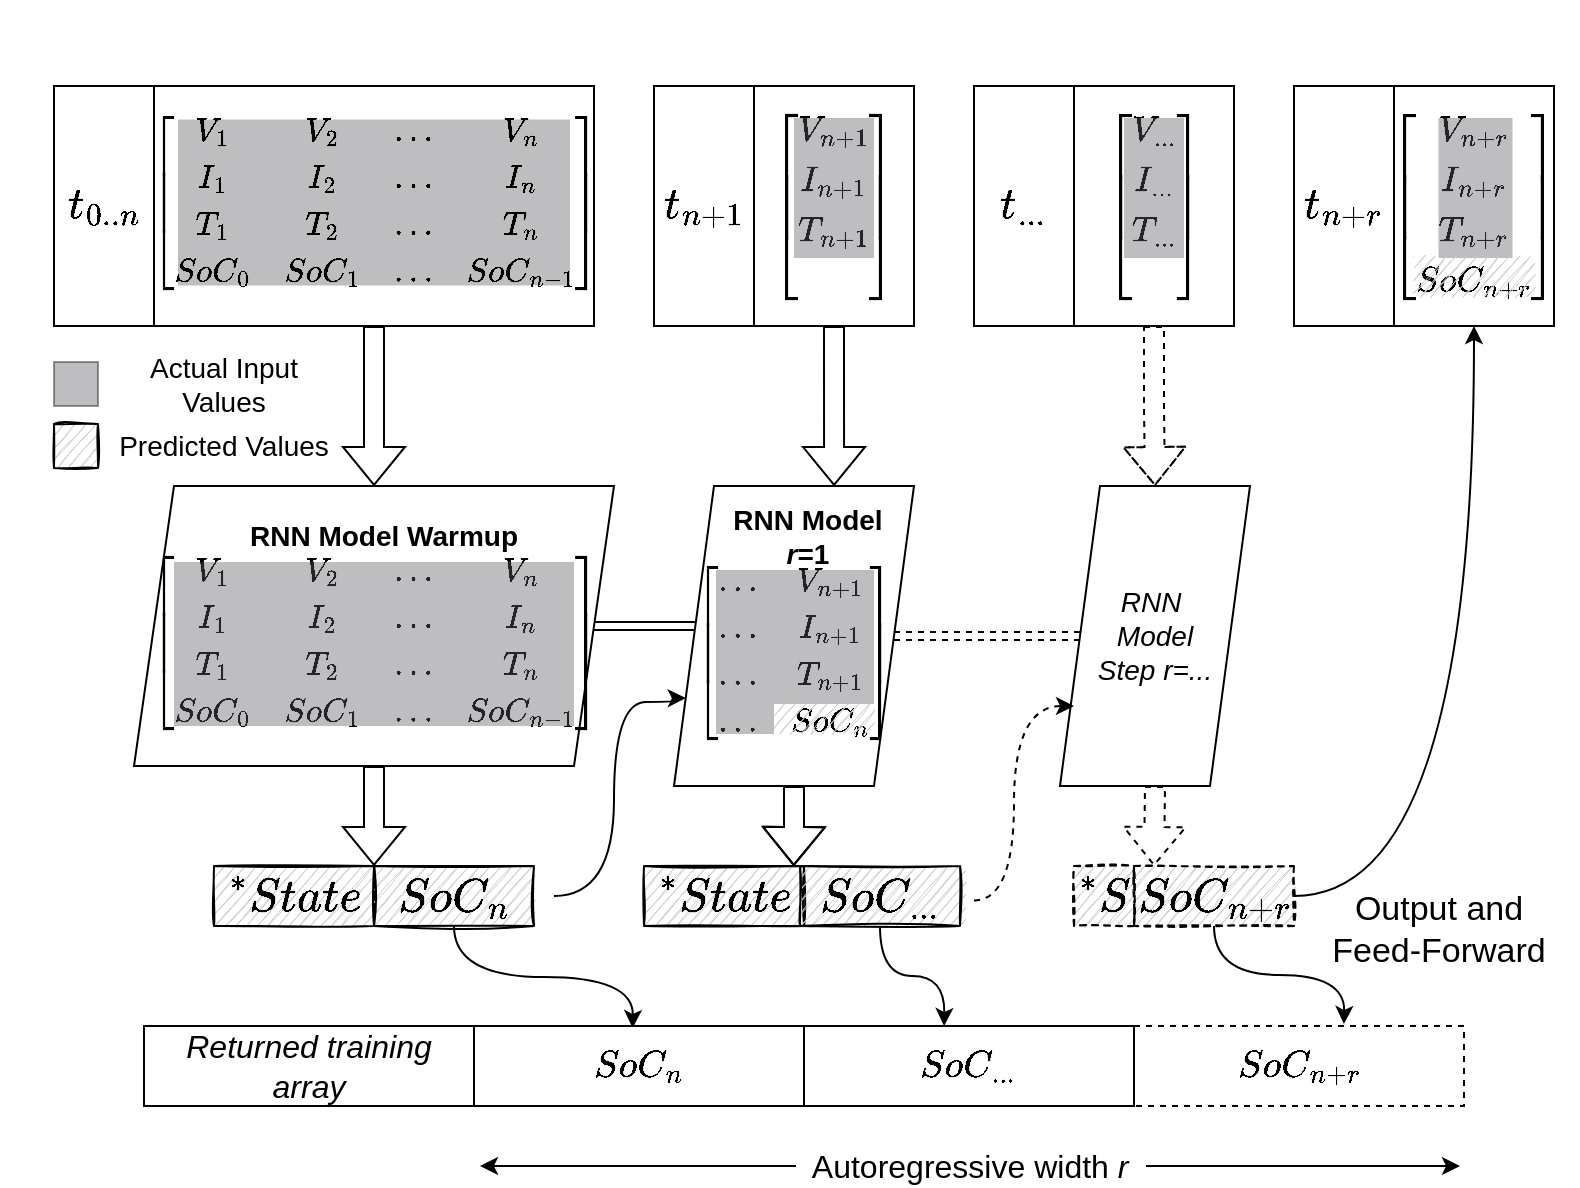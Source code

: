 <mxfile version="24.7.2" type="embed" pages="2">
  <diagram id="crZ2BiG9OzMMsOEU3VeB" name="Training">
    <mxGraphModel grid="1" page="1" gridSize="10" guides="1" tooltips="1" connect="1" arrows="1" fold="1" pageScale="1" pageWidth="850" pageHeight="1100" background="none" math="1" shadow="0">
      <root>
        <mxCell id="0" />
        <mxCell id="1" parent="0" />
        <mxCell id="o94pe0dCOO36k_xuupqW-1" style="edgeStyle=orthogonalEdgeStyle;rounded=0;orthogonalLoop=1;jettySize=auto;html=1;exitX=0.5;exitY=1;exitDx=0;exitDy=0;shape=flexArrow;" edge="1" parent="1" source="XCDZrhgdnTNGIZVOhDFO-3" target="XCDZrhgdnTNGIZVOhDFO-10">
          <mxGeometry relative="1" as="geometry" />
        </mxCell>
        <mxCell id="XCDZrhgdnTNGIZVOhDFO-3" value="" style="rounded=0;whiteSpace=wrap;html=1;" vertex="1" parent="1">
          <mxGeometry x="94" y="44" width="220" height="120" as="geometry" />
        </mxCell>
        <mxCell id="XCDZrhgdnTNGIZVOhDFO-7" value="&lt;font style=&quot;font-size: 19px;&quot;&gt;$$t_{0..n}$$&lt;/font&gt;" style="rounded=0;whiteSpace=wrap;html=1;" vertex="1" parent="1">
          <mxGeometry x="44" y="44" width="50" height="120" as="geometry" />
        </mxCell>
        <mxCell id="o94pe0dCOO36k_xuupqW-10" style="edgeStyle=orthogonalEdgeStyle;shape=flexArrow;rounded=0;orthogonalLoop=1;jettySize=auto;html=1;exitX=0.5;exitY=1;exitDx=0;exitDy=0;entryX=0.667;entryY=0;entryDx=0;entryDy=0;entryPerimeter=0;" edge="1" parent="1" source="XCDZrhgdnTNGIZVOhDFO-8" target="o94pe0dCOO36k_xuupqW-2">
          <mxGeometry relative="1" as="geometry" />
        </mxCell>
        <mxCell id="XCDZrhgdnTNGIZVOhDFO-8" value="&lt;font style=&quot;font-size: 15px;&quot;&gt;\begin{bmatrix}&lt;br&gt;V_{n+1} \\&lt;br&gt;I_{n+1} \\&lt;br&gt;T_{n+1} \\&lt;br&gt;\\&lt;br&gt;\end{bmatrix}&lt;/font&gt;" style="rounded=0;whiteSpace=wrap;html=1;" vertex="1" parent="1">
          <mxGeometry x="394" y="44" width="80" height="120" as="geometry" />
        </mxCell>
        <mxCell id="o94pe0dCOO36k_xuupqW-9" style="edgeStyle=orthogonalEdgeStyle;shape=flexArrow;rounded=0;orthogonalLoop=1;jettySize=auto;html=1;exitX=0.5;exitY=1;exitDx=0;exitDy=0;entryX=1;entryY=0;entryDx=0;entryDy=0;" edge="1" parent="1" source="XCDZrhgdnTNGIZVOhDFO-10" target="XCDZrhgdnTNGIZVOhDFO-35">
          <mxGeometry relative="1" as="geometry" />
        </mxCell>
        <mxCell id="o94pe0dCOO36k_xuupqW-14" style="edgeStyle=orthogonalEdgeStyle;curved=1;rounded=0;orthogonalLoop=1;jettySize=auto;html=1;exitX=1;exitY=0.5;exitDx=0;exitDy=0;entryX=0.222;entryY=0.467;entryDx=0;entryDy=0;entryPerimeter=0;shape=link;" edge="1" parent="1" source="XCDZrhgdnTNGIZVOhDFO-10" target="o94pe0dCOO36k_xuupqW-2">
          <mxGeometry relative="1" as="geometry" />
        </mxCell>
        <mxCell id="XCDZrhgdnTNGIZVOhDFO-10" value="&lt;font style=&quot;font-size: 14px;&quot;&gt;&lt;br&gt;\begin{bmatrix}V_{1} &amp;amp; V_{2} &amp;amp; ... &amp;amp; V_{n} \\&lt;br&gt;I_{1} &amp;amp; I_{2} &amp;amp; ... &amp;amp; I_{n} \\&lt;br&gt;T_{1} &amp;amp; T_{2} &amp;amp; ... &amp;amp; T_{n} \\&lt;br&gt;SoC_{0} &amp;amp; SoC_{1} &amp;amp; ... &amp;amp; SoC_{n-1} &lt;br&gt;&lt;br&gt;\end{bmatrix}&lt;/font&gt;" style="shape=parallelogram;perimeter=parallelogramPerimeter;whiteSpace=wrap;html=1;fixedSize=1;" vertex="1" parent="1">
          <mxGeometry x="84" y="244" width="240" height="140" as="geometry" />
        </mxCell>
        <mxCell id="XCDZrhgdnTNGIZVOhDFO-18" value="&lt;font style=&quot;font-size: 19px;&quot;&gt;$$t_{n+1}$$&lt;/font&gt;" style="rounded=0;whiteSpace=wrap;html=1;" vertex="1" parent="1">
          <mxGeometry x="344" y="44" width="50" height="120" as="geometry" />
        </mxCell>
        <mxCell id="o94pe0dCOO36k_xuupqW-16" style="edgeStyle=orthogonalEdgeStyle;shape=flexArrow;curved=1;rounded=0;orthogonalLoop=1;jettySize=auto;html=1;exitX=0.5;exitY=1;exitDx=0;exitDy=0;entryX=0.5;entryY=0;entryDx=0;entryDy=0;dashed=1;" edge="1" parent="1" source="XCDZrhgdnTNGIZVOhDFO-24" target="o94pe0dCOO36k_xuupqW-3">
          <mxGeometry relative="1" as="geometry" />
        </mxCell>
        <mxCell id="XCDZrhgdnTNGIZVOhDFO-24" value="&lt;font style=&quot;font-size: 15px;&quot;&gt;\begin{bmatrix}&lt;br&gt;V_{...} \\&lt;br&gt;I_{...} \\&lt;br&gt;T_{...} \\&lt;br&gt;\\&lt;br&gt;\end{bmatrix}&lt;/font&gt;" style="rounded=0;whiteSpace=wrap;html=1;" vertex="1" parent="1">
          <mxGeometry x="554" y="44" width="80" height="120" as="geometry" />
        </mxCell>
        <mxCell id="XCDZrhgdnTNGIZVOhDFO-26" value="&lt;font style=&quot;font-size: 19px;&quot;&gt;$$t_{...}$$&lt;/font&gt;" style="rounded=0;whiteSpace=wrap;html=1;" vertex="1" parent="1">
          <mxGeometry x="504" y="44" width="50" height="120" as="geometry" />
        </mxCell>
        <mxCell id="XCDZrhgdnTNGIZVOhDFO-29" value="&lt;font style=&quot;font-size: 15px;&quot;&gt;\begin{bmatrix}&lt;br&gt;V_{n+r} \\&lt;br&gt;I_{n+r} \\&lt;br&gt;T_{n+r} \\&lt;br&gt;SoC_{n+r}&lt;br&gt;\end{bmatrix}&lt;/font&gt;" style="rounded=0;whiteSpace=wrap;html=1;" vertex="1" parent="1">
          <mxGeometry x="714" y="44" width="80" height="120" as="geometry" />
        </mxCell>
        <mxCell id="XCDZrhgdnTNGIZVOhDFO-31" value="&lt;font style=&quot;font-size: 19px;&quot;&gt;$$t_{n+r}$$&lt;/font&gt;" style="rounded=0;whiteSpace=wrap;html=1;" vertex="1" parent="1">
          <mxGeometry x="664" y="44" width="50" height="120" as="geometry" />
        </mxCell>
        <mxCell id="o94pe0dCOO36k_xuupqW-13" style="edgeStyle=orthogonalEdgeStyle;rounded=0;orthogonalLoop=1;jettySize=auto;html=1;entryX=0.049;entryY=0.707;entryDx=0;entryDy=0;curved=1;entryPerimeter=0;" edge="1" parent="1" target="o94pe0dCOO36k_xuupqW-2">
          <mxGeometry relative="1" as="geometry">
            <mxPoint x="294" y="449" as="sourcePoint" />
            <Array as="points">
              <mxPoint x="324" y="449" />
              <mxPoint x="324" y="352" />
              <mxPoint x="356" y="352" />
              <mxPoint x="356" y="350" />
            </Array>
          </mxGeometry>
        </mxCell>
        <mxCell id="LXa0vXEpqSa32Kdq04du-18" style="edgeStyle=orthogonalEdgeStyle;curved=1;rounded=0;orthogonalLoop=1;jettySize=auto;html=1;exitX=0.5;exitY=1;exitDx=0;exitDy=0;entryX=0.374;entryY=0.025;entryDx=0;entryDy=0;entryPerimeter=0;" edge="1" parent="1" source="qJxFbucAZ7PiT_9XROfE-13">
          <mxGeometry relative="1" as="geometry">
            <mxPoint x="333.32" y="515" as="targetPoint" />
            <mxPoint x="244" y="464" as="sourcePoint" />
          </mxGeometry>
        </mxCell>
        <mxCell id="XCDZrhgdnTNGIZVOhDFO-35" value="&lt;font style=&quot;font-size: 20px;&quot;&gt;$$^{*}State$$&lt;/font&gt;" style="rounded=0;whiteSpace=wrap;html=1;shadow=0;sketch=1;glass=0;fillColor=#CCCCCC;" vertex="1" parent="1">
          <mxGeometry x="124" y="434" width="80" height="30" as="geometry" />
        </mxCell>
        <mxCell id="o94pe0dCOO36k_xuupqW-11" style="edgeStyle=orthogonalEdgeStyle;shape=flexArrow;rounded=0;orthogonalLoop=1;jettySize=auto;html=1;exitX=0.5;exitY=1;exitDx=0;exitDy=0;entryX=0.936;entryY=0;entryDx=0;entryDy=0;entryPerimeter=0;" edge="1" parent="1" source="o94pe0dCOO36k_xuupqW-2" target="EohAjiDOjax6y5xtBRDv-12">
          <mxGeometry relative="1" as="geometry">
            <mxPoint x="419" y="434" as="targetPoint" />
          </mxGeometry>
        </mxCell>
        <mxCell id="o94pe0dCOO36k_xuupqW-20" style="edgeStyle=orthogonalEdgeStyle;shape=link;curved=1;rounded=0;orthogonalLoop=1;jettySize=auto;html=1;exitX=1;exitY=0.5;exitDx=0;exitDy=0;dashed=1;" edge="1" parent="1" source="o94pe0dCOO36k_xuupqW-2" target="o94pe0dCOO36k_xuupqW-3">
          <mxGeometry relative="1" as="geometry">
            <mxPoint x="504" y="319" as="targetPoint" />
          </mxGeometry>
        </mxCell>
        <mxCell id="o94pe0dCOO36k_xuupqW-2" value="&lt;font style=&quot;font-size: 14px;&quot;&gt;&lt;br&gt;\begin{bmatrix}&lt;br&gt;&lt;br&gt;... &amp;amp; V_{n+1} \\&lt;br&gt;... &amp;amp; I_{n+1} \\&lt;br&gt;... &amp;amp; T_{n+1} \\&lt;br&gt;... &amp;amp; SoC_{n}&lt;br&gt;&lt;br&gt;\end{bmatrix}&lt;/font&gt;" style="shape=parallelogram;perimeter=parallelogramPerimeter;whiteSpace=wrap;html=1;fixedSize=1;" vertex="1" parent="1">
          <mxGeometry x="354" y="244" width="120" height="150" as="geometry" />
        </mxCell>
        <mxCell id="o94pe0dCOO36k_xuupqW-19" style="edgeStyle=orthogonalEdgeStyle;shape=flexArrow;curved=1;rounded=0;orthogonalLoop=1;jettySize=auto;html=1;exitX=0.5;exitY=1;exitDx=0;exitDy=0;entryX=0.5;entryY=0;entryDx=0;entryDy=0;dashed=1;" edge="1" parent="1" source="o94pe0dCOO36k_xuupqW-3">
          <mxGeometry relative="1" as="geometry">
            <mxPoint x="594" y="434" as="targetPoint" />
          </mxGeometry>
        </mxCell>
        <mxCell id="o94pe0dCOO36k_xuupqW-3" value="&lt;div style=&quot;font-size: 14px;&quot;&gt;&lt;font style=&quot;font-size: 14px;&quot;&gt;&lt;i&gt;RNN&amp;nbsp;&lt;/i&gt;&lt;/font&gt;&lt;/div&gt;&lt;div style=&quot;font-size: 14px;&quot;&gt;&lt;font style=&quot;font-size: 14px;&quot;&gt;&lt;i&gt;Model&lt;/i&gt;&lt;/font&gt;&lt;/div&gt;&lt;div style=&quot;font-size: 14px;&quot;&gt;&lt;font style=&quot;font-size: 14px;&quot;&gt;&lt;i&gt;Step r=...&lt;/i&gt;&lt;/font&gt;&lt;/div&gt;" style="shape=parallelogram;perimeter=parallelogramPerimeter;whiteSpace=wrap;html=1;fixedSize=1;" vertex="1" parent="1">
          <mxGeometry x="547" y="244" width="95" height="150" as="geometry" />
        </mxCell>
        <mxCell id="LXa0vXEpqSa32Kdq04du-19" style="edgeStyle=orthogonalEdgeStyle;curved=1;rounded=0;orthogonalLoop=1;jettySize=auto;html=1;exitX=0.5;exitY=1;exitDx=0;exitDy=0;entryX=0.603;entryY=0;entryDx=0;entryDy=0;entryPerimeter=0;" edge="1" parent="1" source="qJxFbucAZ7PiT_9XROfE-17">
          <mxGeometry relative="1" as="geometry">
            <mxPoint x="459" y="464" as="sourcePoint" />
            <mxPoint x="489.04" y="514" as="targetPoint" />
          </mxGeometry>
        </mxCell>
        <mxCell id="LXa0vXEpqSa32Kdq04du-20" style="edgeStyle=orthogonalEdgeStyle;curved=1;rounded=0;orthogonalLoop=1;jettySize=auto;html=1;exitX=0.5;exitY=1;exitDx=0;exitDy=0;entryX=0.897;entryY=-0.025;entryDx=0;entryDy=0;entryPerimeter=0;" edge="1" parent="1" source="qJxFbucAZ7PiT_9XROfE-24">
          <mxGeometry relative="1" as="geometry">
            <mxPoint x="688.96" y="513" as="targetPoint" />
            <mxPoint x="624" y="464" as="sourcePoint" />
          </mxGeometry>
        </mxCell>
        <mxCell id="QkKc4coWP-6dHhCVXp6O-1" style="edgeStyle=orthogonalEdgeStyle;curved=1;rounded=0;orthogonalLoop=1;jettySize=auto;html=1;exitX=1;exitY=0.5;exitDx=0;exitDy=0;entryX=0.5;entryY=1;entryDx=0;entryDy=0;strokeColor=#000000;" edge="1" parent="1" source="qJxFbucAZ7PiT_9XROfE-24" target="XCDZrhgdnTNGIZVOhDFO-29">
          <mxGeometry relative="1" as="geometry">
            <mxPoint x="664" y="449" as="sourcePoint" />
          </mxGeometry>
        </mxCell>
        <mxCell id="o94pe0dCOO36k_xuupqW-24" value="&lt;font style=&quot;font-size: 20px;&quot;&gt;$$^{*}S$$&lt;/font&gt;" style="rounded=0;whiteSpace=wrap;html=1;shadow=0;sketch=1;glass=0;fillColor=#CCCCCC;dashed=1;" vertex="1" parent="1">
          <mxGeometry x="554" y="434" width="30" height="30" as="geometry" />
        </mxCell>
        <mxCell id="EohAjiDOjax6y5xtBRDv-3" value="" style="shape=image;html=1;verticalAlign=top;verticalLabelPosition=bottom;labelBackgroundColor=#ffffff;imageAspect=0;aspect=fixed;image=https://cdn4.iconfinder.com/data/icons/developer-set-3/128/sc1-128.png;sketch=1;strokeColor=#000000;fillColor=#CCCCCC;" vertex="1" parent="1">
          <mxGeometry x="94" y="424" width="50" height="50" as="geometry" />
        </mxCell>
        <mxCell id="EohAjiDOjax6y5xtBRDv-4" value="" style="shape=image;html=1;verticalAlign=top;verticalLabelPosition=bottom;labelBackgroundColor=#ffffff;imageAspect=0;aspect=fixed;image=https://cdn4.iconfinder.com/data/icons/developer-set-3/128/sc2-128.png;sketch=1;strokeColor=#000000;fillColor=#CCCCCC;" vertex="1" parent="1">
          <mxGeometry x="264" y="424" width="50" height="50" as="geometry" />
        </mxCell>
        <mxCell id="EohAjiDOjax6y5xtBRDv-12" value="&lt;font style=&quot;font-size: 20px;&quot;&gt;$$^{*}State$$&lt;/font&gt;" style="rounded=0;whiteSpace=wrap;html=1;shadow=0;sketch=1;glass=0;fillColor=#CCCCCC;" vertex="1" parent="1">
          <mxGeometry x="339" y="434" width="80" height="30" as="geometry" />
        </mxCell>
        <mxCell id="EohAjiDOjax6y5xtBRDv-13" value="" style="shape=image;html=1;verticalAlign=top;verticalLabelPosition=bottom;labelBackgroundColor=#ffffff;imageAspect=0;aspect=fixed;image=https://cdn4.iconfinder.com/data/icons/developer-set-3/128/sc1-128.png;sketch=1;strokeColor=#000000;fillColor=#CCCCCC;" vertex="1" parent="1">
          <mxGeometry x="309" y="424" width="50" height="50" as="geometry" />
        </mxCell>
        <mxCell id="EohAjiDOjax6y5xtBRDv-14" value="" style="shape=image;html=1;verticalAlign=top;verticalLabelPosition=bottom;labelBackgroundColor=#ffffff;imageAspect=0;aspect=fixed;image=https://cdn4.iconfinder.com/data/icons/developer-set-3/128/sc2-128.png;sketch=1;strokeColor=#000000;fillColor=#CCCCCC;" vertex="1" parent="1">
          <mxGeometry x="479" y="424" width="50" height="50" as="geometry" />
        </mxCell>
        <mxCell id="EohAjiDOjax6y5xtBRDv-15" style="edgeStyle=orthogonalEdgeStyle;rounded=0;orthogonalLoop=1;jettySize=auto;html=1;curved=1;dashed=1;" edge="1" parent="1">
          <mxGeometry relative="1" as="geometry">
            <mxPoint x="504" y="451.19" as="sourcePoint" />
            <mxPoint x="554" y="354" as="targetPoint" />
            <Array as="points">
              <mxPoint x="524" y="451" />
              <mxPoint x="524" y="354" />
            </Array>
          </mxGeometry>
        </mxCell>
        <mxCell id="QkKc4coWP-6dHhCVXp6O-2" value="&lt;div style=&quot;font-size: 17px;&quot;&gt;&lt;font style=&quot;font-size: 17px;&quot;&gt;Output and &lt;br&gt;&lt;/font&gt;&lt;/div&gt;&lt;div style=&quot;font-size: 17px;&quot;&gt;&lt;font style=&quot;font-size: 17px;&quot;&gt;Feed-Forward&lt;/font&gt;&lt;/div&gt;" style="text;html=1;align=center;verticalAlign=middle;resizable=0;points=[];autosize=1;strokeColor=none;" vertex="1" parent="1">
          <mxGeometry x="666" y="441" width="140" height="50" as="geometry" />
        </mxCell>
        <mxCell id="ad8eQGUpzs7Xfykc0ktB-1" value="&lt;font style=&quot;font-size: 16px;&quot;&gt;$$SoC_{n+r}$$&lt;/font&gt;" style="rounded=0;whiteSpace=wrap;html=1;dashed=1;sketch=0;strokeColor=#000000;" vertex="1" parent="1">
          <mxGeometry x="584" y="514" width="165" height="40" as="geometry" />
        </mxCell>
        <mxCell id="ad8eQGUpzs7Xfykc0ktB-2" value="&lt;font style=&quot;font-size: 16px;&quot;&gt;$$SoC_{...}$$&lt;/font&gt;" style="rounded=0;whiteSpace=wrap;html=1;sketch=0;strokeColor=#000000;" vertex="1" parent="1">
          <mxGeometry x="419" y="514" width="165" height="40" as="geometry" />
        </mxCell>
        <mxCell id="ad8eQGUpzs7Xfykc0ktB-3" value="&lt;font style=&quot;font-size: 16px;&quot;&gt;$$SoC_{n}$$&lt;/font&gt;" style="rounded=0;whiteSpace=wrap;html=1;sketch=0;strokeColor=#000000;" vertex="1" parent="1">
          <mxGeometry x="254" y="514" width="165" height="40" as="geometry" />
        </mxCell>
        <mxCell id="ad8eQGUpzs7Xfykc0ktB-4" value="&lt;font style=&quot;font-size: 16px;&quot;&gt;&lt;i&gt;Returned training array&lt;br&gt;&lt;/i&gt;&lt;/font&gt;" style="rounded=0;whiteSpace=wrap;html=1;sketch=0;strokeColor=#000000;" vertex="1" parent="1">
          <mxGeometry x="89" y="514" width="165" height="40" as="geometry" />
        </mxCell>
        <mxCell id="qJxFbucAZ7PiT_9XROfE-2" value="" style="whiteSpace=wrap;html=1;fillColor=#5e5c64;fontColor=#ffffff;strokeColor=none;fillStyle=solid;opacity=40;" vertex="1" parent="1">
          <mxGeometry x="106" y="60.75" width="196" height="83" as="geometry" />
        </mxCell>
        <mxCell id="qJxFbucAZ7PiT_9XROfE-3" value="&lt;font style=&quot;font-size: 16px;&quot;&gt;&amp;nbsp; Autoregressive width &lt;i&gt;r&amp;nbsp;&amp;nbsp;&lt;/i&gt;&lt;/font&gt; " style="endArrow=classic;startArrow=classic;html=1;rounded=0;" edge="1" parent="1">
          <mxGeometry width="50" height="50" relative="1" as="geometry">
            <mxPoint x="257" y="584" as="sourcePoint" />
            <mxPoint x="747" y="584" as="targetPoint" />
          </mxGeometry>
        </mxCell>
        <mxCell id="qJxFbucAZ7PiT_9XROfE-6" value="&lt;font style=&quot;font-size: 14px;&quot;&gt;&lt;b&gt;RNN Model Warmup&lt;/b&gt;&lt;/font&gt;" style="text;html=1;strokeColor=none;fillColor=none;align=center;verticalAlign=middle;whiteSpace=wrap;rounded=0;" vertex="1" parent="1">
          <mxGeometry x="114" y="254" width="190" height="30" as="geometry" />
        </mxCell>
        <mxCell id="qJxFbucAZ7PiT_9XROfE-7" value="&lt;div style=&quot;font-size: 14px;&quot;&gt;&lt;font style=&quot;font-size: 14px;&quot;&gt;&lt;b&gt;RNN Model&lt;/b&gt;&lt;/font&gt;&lt;/div&gt;&lt;div style=&quot;font-size: 14px;&quot;&gt;&lt;font style=&quot;font-size: 14px;&quot;&gt;&lt;b&gt;&lt;i&gt;r&lt;/i&gt;=1&lt;/b&gt;&lt;/font&gt;&lt;/div&gt;" style="text;html=1;strokeColor=none;fillColor=none;align=center;verticalAlign=middle;whiteSpace=wrap;rounded=0;" vertex="1" parent="1">
          <mxGeometry x="346" y="254" width="150" height="30" as="geometry" />
        </mxCell>
        <mxCell id="qJxFbucAZ7PiT_9XROfE-8" value="" style="whiteSpace=wrap;html=1;fillColor=#5e5c64;fontColor=#ffffff;strokeColor=none;fillStyle=solid;opacity=40;" vertex="1" parent="1">
          <mxGeometry x="104" y="282" width="200" height="82" as="geometry" />
        </mxCell>
        <mxCell id="qJxFbucAZ7PiT_9XROfE-9" value="" style="whiteSpace=wrap;html=1;fillColor=#5e5c64;fontColor=#ffffff;strokeColor=none;fillStyle=solid;opacity=40;" vertex="1" parent="1">
          <mxGeometry x="375" y="286" width="79" height="67" as="geometry" />
        </mxCell>
        <mxCell id="qJxFbucAZ7PiT_9XROfE-10" value="" style="whiteSpace=wrap;html=1;fillColor=#5e5c64;fontColor=#ffffff;strokeColor=none;fillStyle=solid;opacity=40;" vertex="1" parent="1">
          <mxGeometry x="414" y="60" width="40" height="70" as="geometry" />
        </mxCell>
        <mxCell id="qJxFbucAZ7PiT_9XROfE-11" value="" style="whiteSpace=wrap;html=1;fillColor=#5e5c64;fontColor=#ffffff;strokeColor=none;fillStyle=solid;opacity=40;" vertex="1" parent="1">
          <mxGeometry x="579" y="60" width="30" height="70" as="geometry" />
        </mxCell>
        <mxCell id="qJxFbucAZ7PiT_9XROfE-12" value="" style="whiteSpace=wrap;html=1;fillColor=#5e5c64;fontColor=#ffffff;strokeColor=none;fillStyle=solid;opacity=40;" vertex="1" parent="1">
          <mxGeometry x="736.25" y="60" width="37" height="70" as="geometry" />
        </mxCell>
        <mxCell id="qJxFbucAZ7PiT_9XROfE-13" value="&lt;div style=&quot;font-size: 13px;&quot;&gt;&lt;font style=&quot;font-size: 20px;&quot;&gt;$$SoC_{n}$$&lt;/font&gt;&lt;/div&gt;" style="rounded=0;whiteSpace=wrap;html=1;shadow=0;sketch=1;glass=0;fillColor=#CCCCCC;" vertex="1" parent="1">
          <mxGeometry x="204" y="434" width="80" height="30" as="geometry" />
        </mxCell>
        <mxCell id="qJxFbucAZ7PiT_9XROfE-15" value="" style="rounded=0;whiteSpace=wrap;html=1;shadow=0;sketch=1;glass=0;fillColor=#CCCCCC;strokeColor=none;" vertex="1" parent="1">
          <mxGeometry x="404" y="353" width="50" height="15" as="geometry" />
        </mxCell>
        <mxCell id="qJxFbucAZ7PiT_9XROfE-16" value="" style="whiteSpace=wrap;html=1;fillColor=#5e5c64;fontColor=#ffffff;strokeColor=none;fillStyle=solid;opacity=40;" vertex="1" parent="1">
          <mxGeometry x="375" y="353" width="29" height="15" as="geometry" />
        </mxCell>
        <mxCell id="qJxFbucAZ7PiT_9XROfE-17" value="&lt;div style=&quot;font-size: 13px;&quot;&gt;&lt;font style=&quot;font-size: 20px;&quot;&gt;$$SoC_{...}$$&lt;/font&gt;&lt;/div&gt;" style="rounded=0;whiteSpace=wrap;html=1;shadow=0;sketch=1;glass=0;fillColor=#CCCCCC;" vertex="1" parent="1">
          <mxGeometry x="417" y="434" width="80" height="30" as="geometry" />
        </mxCell>
        <mxCell id="qJxFbucAZ7PiT_9XROfE-18" value="" style="whiteSpace=wrap;html=1;fillColor=#5e5c64;fontColor=#ffffff;strokeColor=default;fillStyle=solid;opacity=40;" vertex="1" parent="1">
          <mxGeometry x="44" y="182" width="22" height="22" as="geometry" />
        </mxCell>
        <mxCell id="qJxFbucAZ7PiT_9XROfE-19" value="" style="rounded=0;whiteSpace=wrap;html=1;shadow=0;sketch=1;glass=0;fillColor=#CCCCCC;" vertex="1" parent="1">
          <mxGeometry x="44" y="213" width="22" height="22" as="geometry" />
        </mxCell>
        <mxCell id="qJxFbucAZ7PiT_9XROfE-20" value="&lt;font style=&quot;font-size: 14px;&quot;&gt;Actual Input Values&lt;/font&gt;" style="text;html=1;strokeColor=none;fillColor=none;align=center;verticalAlign=middle;whiteSpace=wrap;rounded=0;" vertex="1" parent="1">
          <mxGeometry x="74" y="178" width="110" height="30" as="geometry" />
        </mxCell>
        <mxCell id="qJxFbucAZ7PiT_9XROfE-22" value="&lt;font style=&quot;font-size: 14px;&quot;&gt;Predicted Values&lt;/font&gt;" style="text;html=1;strokeColor=none;fillColor=none;align=center;verticalAlign=middle;whiteSpace=wrap;rounded=0;" vertex="1" parent="1">
          <mxGeometry x="74" y="209" width="110" height="30" as="geometry" />
        </mxCell>
        <mxCell id="qJxFbucAZ7PiT_9XROfE-23" value="" style="rounded=0;whiteSpace=wrap;html=1;shadow=0;sketch=1;glass=0;fillColor=#CCCCCC;strokeColor=none;" vertex="1" parent="1">
          <mxGeometry x="724" y="129" width="60" height="20" as="geometry" />
        </mxCell>
        <mxCell id="qJxFbucAZ7PiT_9XROfE-24" value="&lt;div style=&quot;font-size: 13px;&quot;&gt;&lt;font style=&quot;font-size: 20px;&quot;&gt;$$SoC_{n+r}$$&lt;/font&gt;&lt;/div&gt;" style="rounded=0;whiteSpace=wrap;html=1;shadow=0;sketch=1;glass=0;fillColor=#CCCCCC;dashed=1;" vertex="1" parent="1">
          <mxGeometry x="584" y="434" width="80" height="30" as="geometry" />
        </mxCell>
        <mxCell id="pH9zMusGy0Py452BENZc-5" value="&lt;font style=&quot;font-size: 14px;&quot;&gt;&lt;br&gt;\begin{bmatrix}V_{1} &amp;amp; V_{2} &amp;amp; ... &amp;amp; V_{n} \\&lt;br&gt;I_{1} &amp;amp; I_{2} &amp;amp; ... &amp;amp; I_{n} \\&lt;br&gt;T_{1} &amp;amp; T_{2} &amp;amp; ... &amp;amp; T_{n} \\&lt;br&gt;SoC_{0} &amp;amp; SoC_{1} &amp;amp; ... &amp;amp; SoC_{n-1} \end{bmatrix}&lt;/font&gt;" style="text;html=1;align=center;verticalAlign=middle;whiteSpace=wrap;rounded=0;" vertex="1" parent="1">
          <mxGeometry x="174" y="76.5" width="60" height="34.5" as="geometry" />
        </mxCell>
      </root>
    </mxGraphModel>
  </diagram>
  <diagram id="gzVpmXlE485gArGo9z1c" name="Testing">
    <mxGraphModel dx="957" dy="739" grid="1" gridSize="10" guides="1" tooltips="1" connect="1" arrows="1" fold="1" page="1" pageScale="1" pageWidth="850" pageHeight="1100" math="1" shadow="0">
      <root>
        <mxCell id="hAO7hAi269DrB56qql01-0" />
        <mxCell id="hAO7hAi269DrB56qql01-1" parent="hAO7hAi269DrB56qql01-0" />
        <mxCell id="EoD5F6IBePZIznWZzs-L-0" style="edgeStyle=orthogonalEdgeStyle;rounded=0;orthogonalLoop=1;jettySize=auto;html=1;exitX=0.5;exitY=1;exitDx=0;exitDy=0;shape=flexArrow;" parent="hAO7hAi269DrB56qql01-1" source="EoD5F6IBePZIznWZzs-L-1" target="EoD5F6IBePZIznWZzs-L-7" edge="1">
          <mxGeometry relative="1" as="geometry" />
        </mxCell>
        <mxCell id="EoD5F6IBePZIznWZzs-L-1" value="&lt;br&gt;\begin{bmatrix}V_{1} &amp;amp; V_{2} &amp;amp; ... &amp;amp; V_{n} \\&lt;br&gt;I_{1} &amp;amp; I_{2} &amp;amp; ... &amp;amp; I_{n} \\&lt;br&gt;T_{1} &amp;amp; T_{2} &amp;amp; ... &amp;amp; T_{n} \\&lt;br&gt;SoC_{0} &amp;amp; SoC_{1} &amp;amp; ... &amp;amp; SoC_{n-1} &lt;br&gt;&lt;br&gt;\end{bmatrix}" style="rounded=0;whiteSpace=wrap;html=1;" parent="hAO7hAi269DrB56qql01-1" vertex="1">
          <mxGeometry x="68" y="80" width="220" height="120" as="geometry" />
        </mxCell>
        <mxCell id="EoD5F6IBePZIznWZzs-L-2" value="$$t_{0..n}=$$" style="rounded=0;whiteSpace=wrap;html=1;" parent="hAO7hAi269DrB56qql01-1" vertex="1">
          <mxGeometry x="18" y="80" width="50" height="120" as="geometry" />
        </mxCell>
        <mxCell id="EoD5F6IBePZIznWZzs-L-4" value="\begin{bmatrix}&lt;br&gt;&lt;br&gt;V_{n+1} \\&lt;br&gt;I_{n+1} \\&lt;br&gt;T_{n+1} \\&lt;br&gt;...&lt;br&gt;\end{bmatrix}" style="rounded=0;whiteSpace=wrap;html=1;" parent="hAO7hAi269DrB56qql01-1" vertex="1">
          <mxGeometry x="368" y="80" width="80" height="120" as="geometry" />
        </mxCell>
        <mxCell id="EoD5F6IBePZIznWZzs-L-5" style="edgeStyle=orthogonalEdgeStyle;shape=flexArrow;rounded=0;orthogonalLoop=1;jettySize=auto;html=1;exitX=0.5;exitY=1;exitDx=0;exitDy=0;entryX=1;entryY=0;entryDx=0;entryDy=0;" parent="hAO7hAi269DrB56qql01-1" source="EoD5F6IBePZIznWZzs-L-7" edge="1">
          <mxGeometry relative="1" as="geometry">
            <mxPoint x="178" y="470" as="targetPoint" />
          </mxGeometry>
        </mxCell>
        <mxCell id="EoD5F6IBePZIznWZzs-L-7" value="&lt;font style=&quot;font-size: 19px&quot;&gt;&lt;i&gt;RNN Trained Model&lt;/i&gt;&lt;/font&gt;" style="shape=parallelogram;perimeter=parallelogramPerimeter;whiteSpace=wrap;html=1;fixedSize=1;" parent="hAO7hAi269DrB56qql01-1" vertex="1">
          <mxGeometry x="73" y="280" width="210" height="140" as="geometry" />
        </mxCell>
        <mxCell id="EoD5F6IBePZIznWZzs-L-9" value="$$t_{n+1}=$$" style="rounded=0;whiteSpace=wrap;html=1;" parent="hAO7hAi269DrB56qql01-1" vertex="1">
          <mxGeometry x="318" y="80" width="50" height="120" as="geometry" />
        </mxCell>
        <mxCell id="EoD5F6IBePZIznWZzs-L-18" style="edgeStyle=orthogonalEdgeStyle;rounded=0;orthogonalLoop=1;jettySize=auto;html=1;exitX=1;exitY=0.5;exitDx=0;exitDy=0;entryX=0.5;entryY=1;entryDx=0;entryDy=0;curved=1;" parent="hAO7hAi269DrB56qql01-1" source="EoD5F6IBePZIznWZzs-L-19" target="EoD5F6IBePZIznWZzs-L-4" edge="1">
          <mxGeometry relative="1" as="geometry">
            <Array as="points">
              <mxPoint x="408" y="485" />
            </Array>
            <mxPoint x="353.625" y="387.812" as="targetPoint" />
          </mxGeometry>
        </mxCell>
        <mxCell id="pgdwpMo8X7RpPd3TtBQ6-0" style="edgeStyle=orthogonalEdgeStyle;curved=1;rounded=0;orthogonalLoop=1;jettySize=auto;html=1;exitX=0.5;exitY=1;exitDx=0;exitDy=0;entryX=0.726;entryY=-0.025;entryDx=0;entryDy=0;entryPerimeter=0;" parent="hAO7hAi269DrB56qql01-1" source="EoD5F6IBePZIznWZzs-L-19" target="OrtW55Lt4wMcaCU9RlNc-1" edge="1">
          <mxGeometry relative="1" as="geometry" />
        </mxCell>
        <mxCell id="EoD5F6IBePZIznWZzs-L-19" value="$$SoC_{n}$$" style="rounded=0;whiteSpace=wrap;html=1;" parent="hAO7hAi269DrB56qql01-1" vertex="1">
          <mxGeometry x="138" y="470" width="80" height="30" as="geometry" />
        </mxCell>
        <mxCell id="MB4BxVEnagyXRzrDTIFz-0" value="&lt;b&gt;&lt;font style=&quot;font-size: 18px&quot;&gt;Custom training loop: Testing/prediction procedure&lt;/font&gt;&lt;/b&gt;" style="text;html=1;strokeColor=none;fillColor=none;align=center;verticalAlign=middle;whiteSpace=wrap;rounded=0;sketch=1;" parent="hAO7hAi269DrB56qql01-1" vertex="1">
          <mxGeometry x="220" y="30" width="450" height="20" as="geometry" />
        </mxCell>
        <mxCell id="gDVI329R5uzebLVvEOHE-0" value="&lt;br&gt;\begin{bmatrix}V_{2} &amp;amp; V_{3} &amp;amp; ... &amp;amp; V_{n+1} \\&lt;br&gt;I_{2} &amp;amp; I_{3} &amp;amp; ... &amp;amp; I_{n+1} \\&lt;br&gt;T_{2} &amp;amp; T_{3} &amp;amp; ... &amp;amp; T_{n+1} \\&lt;br&gt;SoC_{1} &amp;amp; SoC_{2} &amp;amp; ... &amp;amp; SoC_{n} &lt;br&gt;&lt;br&gt;\end{bmatrix}" style="rounded=0;whiteSpace=wrap;html=1;" parent="hAO7hAi269DrB56qql01-1" vertex="1">
          <mxGeometry x="538" y="80" width="220" height="120" as="geometry" />
        </mxCell>
        <mxCell id="gDVI329R5uzebLVvEOHE-1" value="$$t_{1..n+1}=$$" style="rounded=0;whiteSpace=wrap;html=1;" parent="hAO7hAi269DrB56qql01-1" vertex="1">
          <mxGeometry x="478" y="80" width="60" height="120" as="geometry" />
        </mxCell>
        <mxCell id="gDVI329R5uzebLVvEOHE-8" style="edgeStyle=orthogonalEdgeStyle;rounded=0;orthogonalLoop=1;jettySize=auto;html=1;exitX=0.5;exitY=1;exitDx=0;exitDy=0;shape=flexArrow;" parent="hAO7hAi269DrB56qql01-1" target="gDVI329R5uzebLVvEOHE-10" edge="1">
          <mxGeometry relative="1" as="geometry">
            <mxPoint x="573" y="200" as="sourcePoint" />
          </mxGeometry>
        </mxCell>
        <mxCell id="gDVI329R5uzebLVvEOHE-9" style="edgeStyle=orthogonalEdgeStyle;shape=flexArrow;rounded=0;orthogonalLoop=1;jettySize=auto;html=1;exitX=0.5;exitY=1;exitDx=0;exitDy=0;entryX=1;entryY=0;entryDx=0;entryDy=0;" parent="hAO7hAi269DrB56qql01-1" source="gDVI329R5uzebLVvEOHE-10" edge="1">
          <mxGeometry relative="1" as="geometry">
            <mxPoint x="573" y="470" as="targetPoint" />
          </mxGeometry>
        </mxCell>
        <mxCell id="gDVI329R5uzebLVvEOHE-10" value="&lt;font style=&quot;font-size: 19px&quot;&gt;&lt;i&gt;RNN Trained Model&lt;/i&gt;&lt;/font&gt;" style="shape=parallelogram;perimeter=parallelogramPerimeter;whiteSpace=wrap;html=1;fixedSize=1;" parent="hAO7hAi269DrB56qql01-1" vertex="1">
          <mxGeometry x="468" y="280" width="210" height="140" as="geometry" />
        </mxCell>
        <mxCell id="gDVI329R5uzebLVvEOHE-11" style="edgeStyle=orthogonalEdgeStyle;rounded=0;orthogonalLoop=1;jettySize=auto;html=1;exitX=1;exitY=0.5;exitDx=0;exitDy=0;entryX=0.5;entryY=1;entryDx=0;entryDy=0;curved=1;" parent="hAO7hAi269DrB56qql01-1" source="gDVI329R5uzebLVvEOHE-12" edge="1">
          <mxGeometry relative="1" as="geometry">
            <Array as="points">
              <mxPoint x="803" y="485" />
            </Array>
            <mxPoint x="803" y="200" as="targetPoint" />
          </mxGeometry>
        </mxCell>
        <mxCell id="pgdwpMo8X7RpPd3TtBQ6-5" style="edgeStyle=orthogonalEdgeStyle;curved=1;rounded=0;orthogonalLoop=1;jettySize=auto;html=1;exitX=0.5;exitY=1;exitDx=0;exitDy=0;entryX=0.731;entryY=-0.025;entryDx=0;entryDy=0;entryPerimeter=0;" parent="hAO7hAi269DrB56qql01-1" source="gDVI329R5uzebLVvEOHE-12" target="pgdwpMo8X7RpPd3TtBQ6-2" edge="1">
          <mxGeometry relative="1" as="geometry" />
        </mxCell>
        <mxCell id="gDVI329R5uzebLVvEOHE-12" value="$$SoC_{n+1}$$" style="rounded=0;whiteSpace=wrap;html=1;" parent="hAO7hAi269DrB56qql01-1" vertex="1">
          <mxGeometry x="533" y="470" width="80" height="30" as="geometry" />
        </mxCell>
        <mxCell id="gDVI329R5uzebLVvEOHE-13" value="\begin{bmatrix}&lt;br&gt;&lt;br&gt;V_{...} \\&lt;br&gt;I_{...} \\&lt;br&gt;T_{...} \\&lt;br&gt;...&lt;br&gt;\end{bmatrix}" style="rounded=0;whiteSpace=wrap;html=1;" parent="hAO7hAi269DrB56qql01-1" vertex="1">
          <mxGeometry x="788" y="80" width="45" height="120" as="geometry" />
        </mxCell>
        <mxCell id="OrtW55Lt4wMcaCU9RlNc-0" value="" style="shape=table;startSize=0;container=1;collapsible=0;childLayout=tableLayout;" parent="hAO7hAi269DrB56qql01-1" vertex="1">
          <mxGeometry x="73" y="550" width="197" height="40" as="geometry" />
        </mxCell>
        <mxCell id="OrtW55Lt4wMcaCU9RlNc-1" value="" style="shape=partialRectangle;collapsible=0;dropTarget=0;pointerEvents=0;fillColor=none;top=0;left=0;bottom=0;right=0;points=[[0,0.5],[1,0.5]];portConstraint=eastwest;" parent="OrtW55Lt4wMcaCU9RlNc-0" vertex="1">
          <mxGeometry width="197" height="40" as="geometry" />
        </mxCell>
        <mxCell id="OrtW55Lt4wMcaCU9RlNc-2" value="&lt;i&gt;Returned prediction array =&lt;/i&gt;" style="shape=partialRectangle;html=1;whiteSpace=wrap;connectable=0;overflow=hidden;fillColor=none;top=0;left=0;bottom=0;right=0;" parent="OrtW55Lt4wMcaCU9RlNc-1" vertex="1">
          <mxGeometry width="99" height="40" as="geometry" />
        </mxCell>
        <mxCell id="OrtW55Lt4wMcaCU9RlNc-3" value="$$SoC_{n}$$" style="shape=partialRectangle;html=1;whiteSpace=wrap;connectable=0;overflow=hidden;fillColor=none;top=0;left=0;bottom=0;right=0;" parent="OrtW55Lt4wMcaCU9RlNc-1" vertex="1">
          <mxGeometry x="99" width="98" height="40" as="geometry" />
        </mxCell>
        <mxCell id="pgdwpMo8X7RpPd3TtBQ6-1" value="" style="shape=table;startSize=0;container=1;collapsible=0;childLayout=tableLayout;" parent="hAO7hAi269DrB56qql01-1" vertex="1">
          <mxGeometry x="468" y="550" width="197" height="40" as="geometry" />
        </mxCell>
        <mxCell id="pgdwpMo8X7RpPd3TtBQ6-2" value="" style="shape=partialRectangle;collapsible=0;dropTarget=0;pointerEvents=0;fillColor=none;top=0;left=0;bottom=0;right=0;points=[[0,0.5],[1,0.5]];portConstraint=eastwest;" parent="pgdwpMo8X7RpPd3TtBQ6-1" vertex="1">
          <mxGeometry width="197" height="40" as="geometry" />
        </mxCell>
        <mxCell id="pgdwpMo8X7RpPd3TtBQ6-3" value="&lt;i&gt;Returned prediction array =&lt;/i&gt;" style="shape=partialRectangle;html=1;whiteSpace=wrap;connectable=0;overflow=hidden;fillColor=none;top=0;left=0;bottom=0;right=0;" parent="pgdwpMo8X7RpPd3TtBQ6-2" vertex="1">
          <mxGeometry width="99" height="40" as="geometry" />
        </mxCell>
        <mxCell id="pgdwpMo8X7RpPd3TtBQ6-4" value="$$SoC_{n+1}$$" style="shape=partialRectangle;html=1;whiteSpace=wrap;connectable=0;overflow=hidden;fillColor=none;top=0;left=0;bottom=0;right=0;" parent="pgdwpMo8X7RpPd3TtBQ6-2" vertex="1">
          <mxGeometry x="99" width="98" height="40" as="geometry" />
        </mxCell>
        <mxCell id="_OOPtzlgQHNfV4Se-Rs8-0" value="&lt;div style=&quot;font-size: 14px&quot;&gt;&lt;font style=&quot;font-size: 14px&quot;&gt;Output and &lt;br&gt;&lt;/font&gt;&lt;/div&gt;&lt;div style=&quot;font-size: 14px&quot;&gt;&lt;font style=&quot;font-size: 14px&quot;&gt;Feed-Forward&lt;/font&gt;&lt;/div&gt;" style="text;html=1;align=center;verticalAlign=middle;resizable=0;points=[];autosize=1;strokeColor=none;" parent="hAO7hAi269DrB56qql01-1" vertex="1">
          <mxGeometry x="230" y="500" width="100" height="30" as="geometry" />
        </mxCell>
        <mxCell id="_OOPtzlgQHNfV4Se-Rs8-1" value="&lt;div style=&quot;font-size: 14px&quot;&gt;&lt;font style=&quot;font-size: 14px&quot;&gt;Output and &lt;br&gt;&lt;/font&gt;&lt;/div&gt;&lt;div style=&quot;font-size: 14px&quot;&gt;&lt;font style=&quot;font-size: 14px&quot;&gt;Feed-Forward&lt;/font&gt;&lt;/div&gt;" style="text;html=1;align=center;verticalAlign=middle;resizable=0;points=[];autosize=1;strokeColor=none;" parent="hAO7hAi269DrB56qql01-1" vertex="1">
          <mxGeometry x="630" y="500" width="100" height="30" as="geometry" />
        </mxCell>
      </root>
    </mxGraphModel>
  </diagram>
</mxfile>
